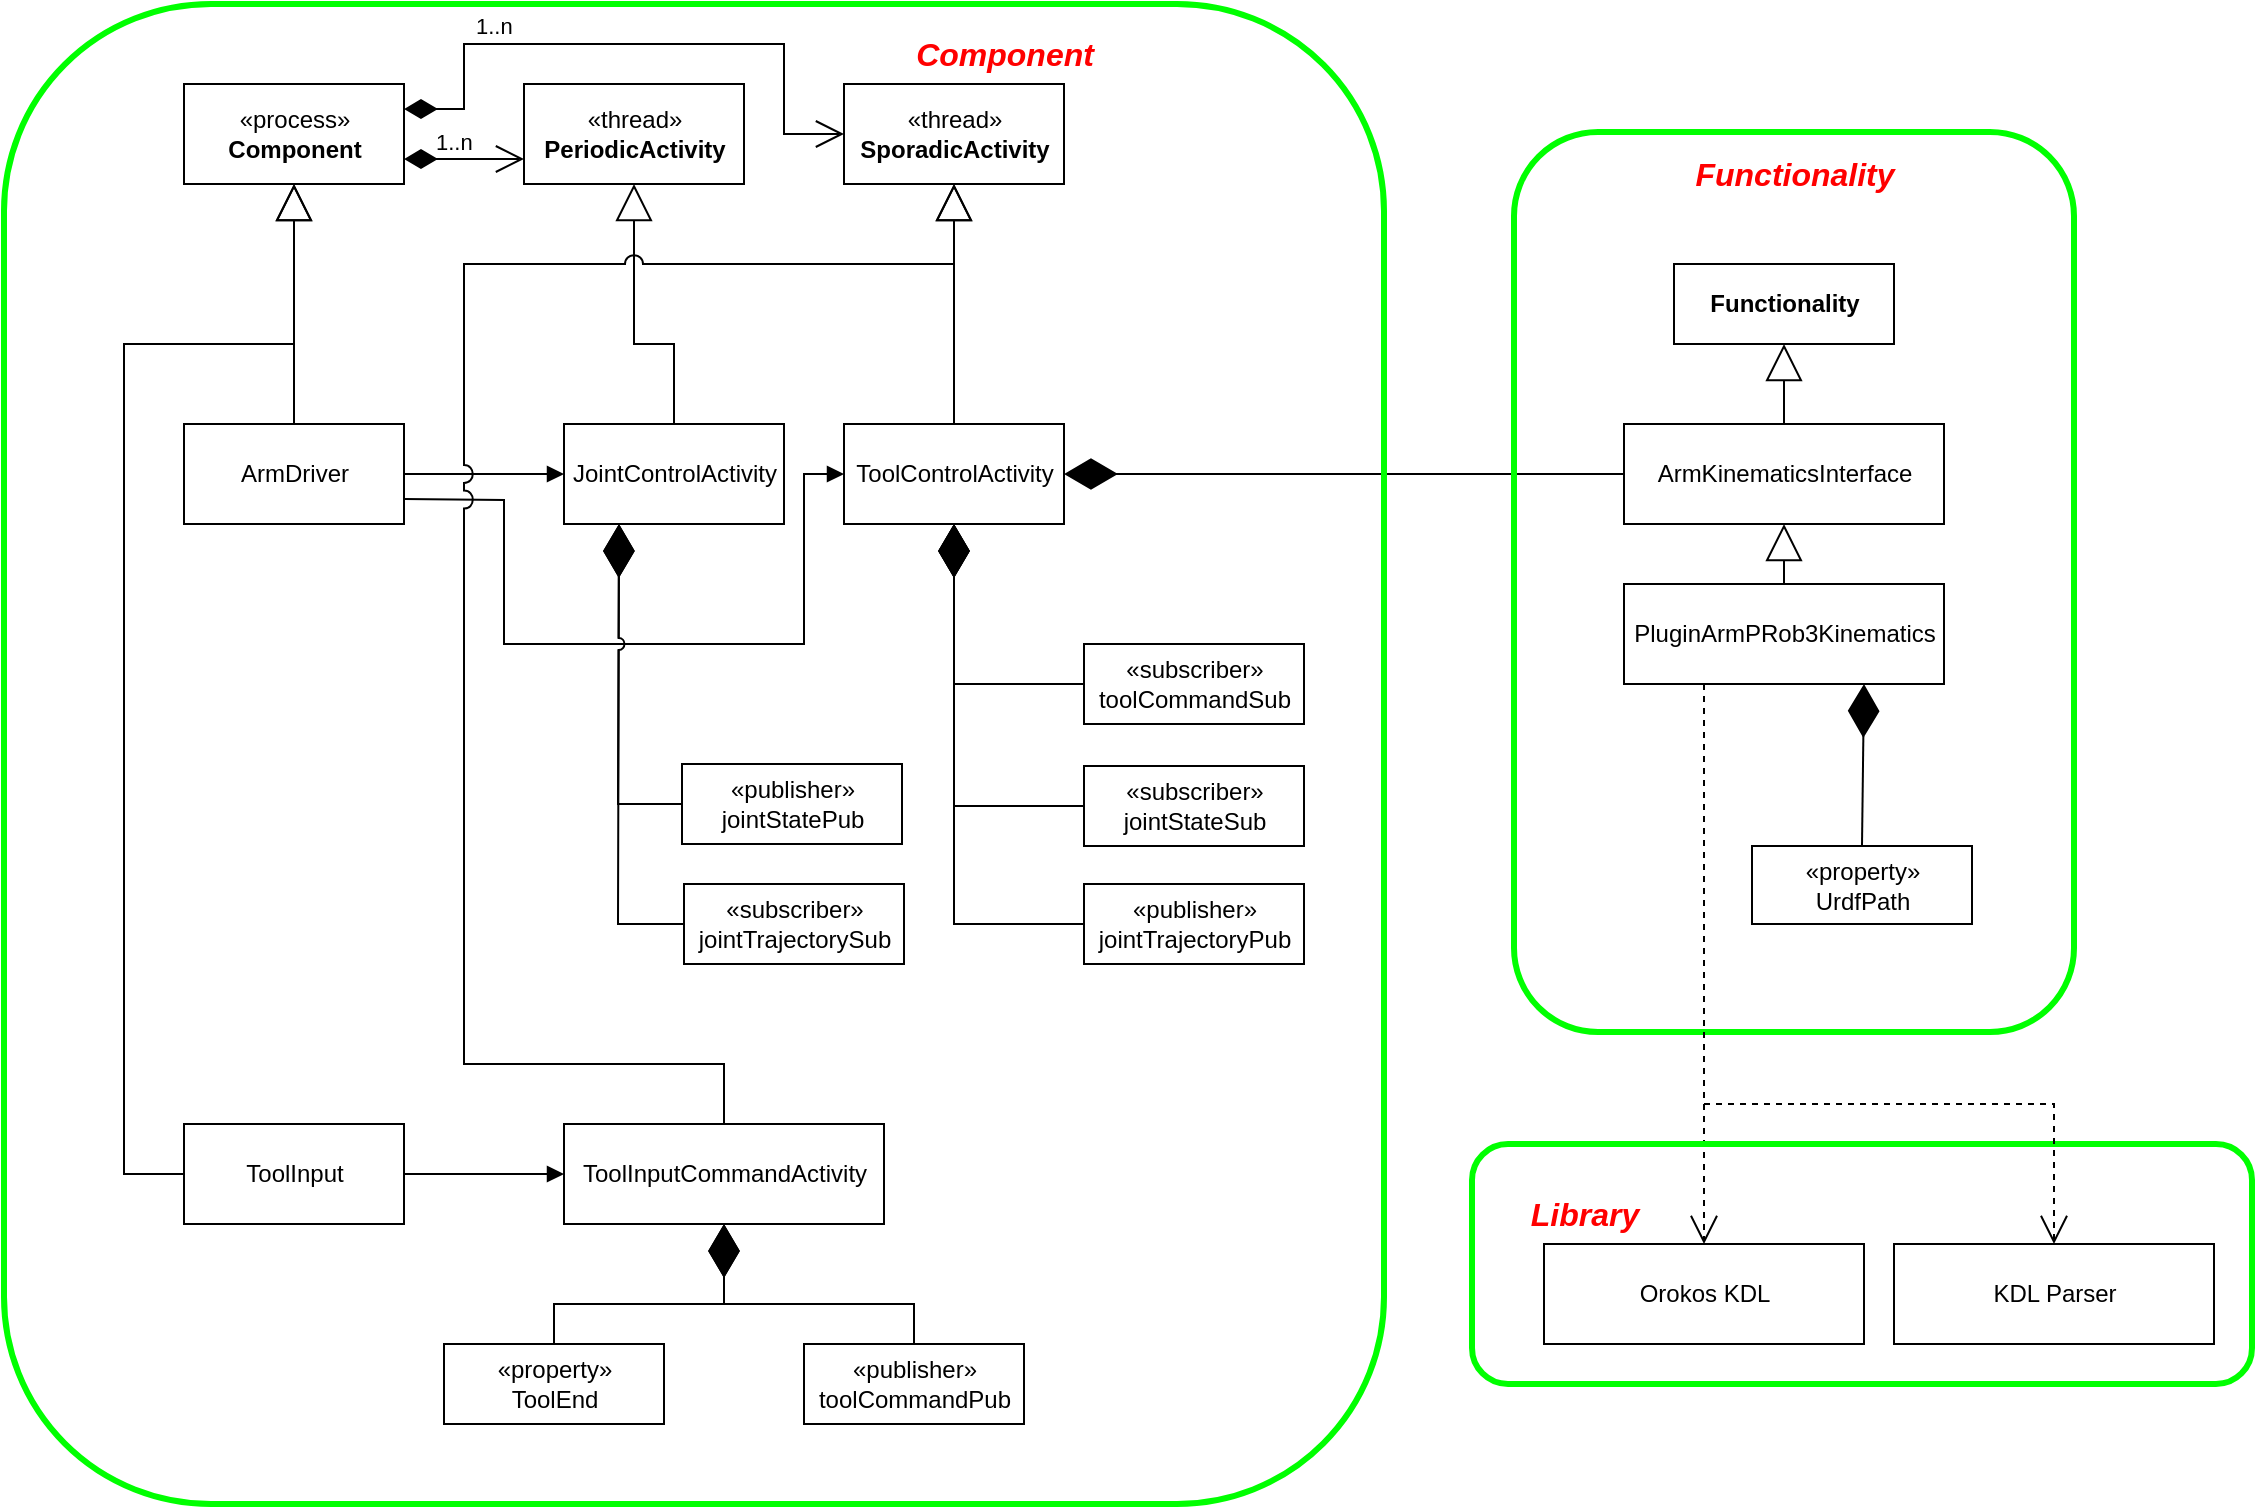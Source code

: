 <mxfile version="20.8.10" type="device"><diagram id="17b2YscEeGw_TPG6Ct53" name="Pagina-1"><mxGraphModel dx="1693" dy="1080" grid="1" gridSize="10" guides="1" tooltips="1" connect="1" arrows="1" fold="1" page="1" pageScale="1" pageWidth="1169" pageHeight="827" math="0" shadow="0"><root><mxCell id="0"/><mxCell id="1" parent="0"/><mxCell id="a2L87LbBRsByHuLvb8Z1-3" value="«process»&lt;br&gt;&lt;b&gt;Component&lt;/b&gt;" style="html=1;" parent="1" vertex="1"><mxGeometry x="120" y="70" width="110" height="50" as="geometry"/></mxCell><mxCell id="a2L87LbBRsByHuLvb8Z1-4" value="«thread»&lt;br&gt;&lt;b&gt;SporadicActivity&lt;/b&gt;" style="html=1;" parent="1" vertex="1"><mxGeometry x="450" y="70" width="110" height="50" as="geometry"/></mxCell><mxCell id="a2L87LbBRsByHuLvb8Z1-5" value="ArmDriver" style="html=1;" parent="1" vertex="1"><mxGeometry x="120" y="240" width="110" height="50" as="geometry"/></mxCell><mxCell id="a2L87LbBRsByHuLvb8Z1-6" value="1..n" style="endArrow=open;html=1;endSize=12;startArrow=diamondThin;startSize=14;startFill=1;edgeStyle=orthogonalEdgeStyle;align=left;verticalAlign=bottom;rounded=0;exitX=1;exitY=0.25;exitDx=0;exitDy=0;entryX=0;entryY=0.5;entryDx=0;entryDy=0;" parent="1" source="a2L87LbBRsByHuLvb8Z1-3" target="a2L87LbBRsByHuLvb8Z1-4" edge="1"><mxGeometry x="-0.556" relative="1" as="geometry"><mxPoint x="260" y="120" as="sourcePoint"/><mxPoint x="290" y="70" as="targetPoint"/><mxPoint as="offset"/><Array as="points"><mxPoint x="260" y="83"/><mxPoint x="260" y="50"/><mxPoint x="420" y="50"/><mxPoint x="420" y="95"/></Array></mxGeometry></mxCell><mxCell id="a2L87LbBRsByHuLvb8Z1-7" value="" style="endArrow=block;endSize=16;endFill=0;html=1;rounded=0;entryX=0.5;entryY=1;entryDx=0;entryDy=0;exitX=0.5;exitY=0;exitDx=0;exitDy=0;" parent="1" source="a2L87LbBRsByHuLvb8Z1-5" target="a2L87LbBRsByHuLvb8Z1-3" edge="1"><mxGeometry width="160" relative="1" as="geometry"><mxPoint x="540" y="410" as="sourcePoint"/><mxPoint x="700" y="410" as="targetPoint"/></mxGeometry></mxCell><mxCell id="a2L87LbBRsByHuLvb8Z1-8" value="JointControlActivity" style="html=1;" parent="1" vertex="1"><mxGeometry x="310" y="240" width="110" height="50" as="geometry"/></mxCell><mxCell id="a2L87LbBRsByHuLvb8Z1-9" value="ToolControlActivity" style="html=1;" parent="1" vertex="1"><mxGeometry x="450" y="240" width="110" height="50" as="geometry"/></mxCell><mxCell id="a2L87LbBRsByHuLvb8Z1-10" value="" style="endArrow=block;endSize=16;endFill=0;html=1;rounded=0;exitX=0.5;exitY=0;exitDx=0;exitDy=0;entryX=0.5;entryY=1;entryDx=0;entryDy=0;" parent="1" source="a2L87LbBRsByHuLvb8Z1-8" target="37i3AzQQ2Q2xzamSOdDH-13" edge="1"><mxGeometry width="160" relative="1" as="geometry"><mxPoint x="185" y="250" as="sourcePoint"/><mxPoint x="390" y="150" as="targetPoint"/><Array as="points"><mxPoint x="365" y="200"/><mxPoint x="345" y="200"/></Array></mxGeometry></mxCell><mxCell id="a2L87LbBRsByHuLvb8Z1-11" value="" style="endArrow=block;endSize=16;endFill=0;html=1;rounded=0;exitX=0.5;exitY=0;exitDx=0;exitDy=0;entryX=0.5;entryY=1;entryDx=0;entryDy=0;" parent="1" source="a2L87LbBRsByHuLvb8Z1-9" target="a2L87LbBRsByHuLvb8Z1-4" edge="1"><mxGeometry width="160" relative="1" as="geometry"><mxPoint x="375" y="250" as="sourcePoint"/><mxPoint x="480" y="170" as="targetPoint"/><Array as="points"><mxPoint x="505" y="200"/></Array></mxGeometry></mxCell><mxCell id="a2L87LbBRsByHuLvb8Z1-13" value="" style="html=1;verticalAlign=bottom;endArrow=block;rounded=0;entryX=0;entryY=0.5;entryDx=0;entryDy=0;exitX=1;exitY=0.5;exitDx=0;exitDy=0;" parent="1" source="a2L87LbBRsByHuLvb8Z1-5" target="a2L87LbBRsByHuLvb8Z1-8" edge="1"><mxGeometry width="80" relative="1" as="geometry"><mxPoint x="130" y="410" as="sourcePoint"/><mxPoint x="210" y="410" as="targetPoint"/></mxGeometry></mxCell><mxCell id="a2L87LbBRsByHuLvb8Z1-14" value="" style="html=1;verticalAlign=bottom;endArrow=block;rounded=0;entryX=0;entryY=0.5;entryDx=0;entryDy=0;exitX=1;exitY=0.75;exitDx=0;exitDy=0;" parent="1" source="a2L87LbBRsByHuLvb8Z1-5" target="a2L87LbBRsByHuLvb8Z1-9" edge="1"><mxGeometry width="80" relative="1" as="geometry"><mxPoint x="230" y="330" as="sourcePoint"/><mxPoint x="320" y="275" as="targetPoint"/><Array as="points"><mxPoint x="280" y="278"/><mxPoint x="280" y="350"/><mxPoint x="430" y="350"/><mxPoint x="430" y="265"/></Array></mxGeometry></mxCell><mxCell id="a2L87LbBRsByHuLvb8Z1-16" value="&lt;b&gt;Functionality&lt;/b&gt;" style="html=1;" parent="1" vertex="1"><mxGeometry x="865" y="160" width="110" height="40" as="geometry"/></mxCell><mxCell id="a2L87LbBRsByHuLvb8Z1-17" value="ArmKinematicsInterface" style="html=1;" parent="1" vertex="1"><mxGeometry x="840" y="240" width="160" height="50" as="geometry"/></mxCell><mxCell id="a2L87LbBRsByHuLvb8Z1-18" value="PluginArmPRob3Kinematics" style="html=1;" parent="1" vertex="1"><mxGeometry x="840" y="320" width="160" height="50" as="geometry"/></mxCell><mxCell id="a2L87LbBRsByHuLvb8Z1-19" value="«property»&lt;br&gt;UrdfPath" style="html=1;" parent="1" vertex="1"><mxGeometry x="904" y="451" width="110" height="39" as="geometry"/></mxCell><mxCell id="a2L87LbBRsByHuLvb8Z1-21" value="Orokos KDL" style="html=1;" parent="1" vertex="1"><mxGeometry x="800" y="650" width="160" height="50" as="geometry"/></mxCell><mxCell id="a2L87LbBRsByHuLvb8Z1-22" value="" style="endArrow=block;endSize=16;endFill=0;html=1;rounded=0;entryX=0.5;entryY=1;entryDx=0;entryDy=0;exitX=0.5;exitY=0;exitDx=0;exitDy=0;" parent="1" source="a2L87LbBRsByHuLvb8Z1-17" target="a2L87LbBRsByHuLvb8Z1-16" edge="1"><mxGeometry width="160" relative="1" as="geometry"><mxPoint x="355" y="280" as="sourcePoint"/><mxPoint x="355" y="160" as="targetPoint"/></mxGeometry></mxCell><mxCell id="a2L87LbBRsByHuLvb8Z1-23" value="" style="endArrow=block;endSize=16;endFill=0;html=1;rounded=0;entryX=0.5;entryY=1;entryDx=0;entryDy=0;exitX=0.5;exitY=0;exitDx=0;exitDy=0;" parent="1" source="a2L87LbBRsByHuLvb8Z1-18" target="a2L87LbBRsByHuLvb8Z1-17" edge="1"><mxGeometry width="160" relative="1" as="geometry"><mxPoint x="365" y="290" as="sourcePoint"/><mxPoint x="365" y="170" as="targetPoint"/></mxGeometry></mxCell><mxCell id="a2L87LbBRsByHuLvb8Z1-24" value="" style="endArrow=diamondThin;endFill=1;endSize=24;html=1;rounded=0;entryX=0.75;entryY=1;entryDx=0;entryDy=0;exitX=0.5;exitY=0;exitDx=0;exitDy=0;" parent="1" source="a2L87LbBRsByHuLvb8Z1-19" target="a2L87LbBRsByHuLvb8Z1-18" edge="1"><mxGeometry width="160" relative="1" as="geometry"><mxPoint x="580" y="340" as="sourcePoint"/><mxPoint x="740" y="340" as="targetPoint"/></mxGeometry></mxCell><mxCell id="a2L87LbBRsByHuLvb8Z1-25" value="" style="endArrow=open;endSize=12;dashed=1;html=1;rounded=0;entryX=0.5;entryY=0;entryDx=0;entryDy=0;exitX=0.25;exitY=1;exitDx=0;exitDy=0;" parent="1" source="a2L87LbBRsByHuLvb8Z1-18" target="a2L87LbBRsByHuLvb8Z1-21" edge="1"><mxGeometry x="0.74" y="-105" width="160" relative="1" as="geometry"><mxPoint x="780" y="350" as="sourcePoint"/><mxPoint x="740" y="340" as="targetPoint"/><mxPoint as="offset"/></mxGeometry></mxCell><mxCell id="a2L87LbBRsByHuLvb8Z1-26" value="«publisher»&lt;br&gt;jointTrajectoryPub" style="html=1;" parent="1" vertex="1"><mxGeometry x="570" y="470" width="110" height="40" as="geometry"/></mxCell><mxCell id="a2L87LbBRsByHuLvb8Z1-27" value="«subscriber»&lt;br&gt;jointStateSub" style="html=1;" parent="1" vertex="1"><mxGeometry x="570" y="411" width="110" height="40" as="geometry"/></mxCell><mxCell id="a2L87LbBRsByHuLvb8Z1-28" value="«subscriber»&lt;br&gt;toolCommandSub" style="html=1;" parent="1" vertex="1"><mxGeometry x="570" y="350" width="110" height="40" as="geometry"/></mxCell><mxCell id="a2L87LbBRsByHuLvb8Z1-29" value="" style="endArrow=diamondThin;endFill=1;endSize=24;html=1;rounded=0;entryX=0.5;entryY=1;entryDx=0;entryDy=0;exitX=0;exitY=0.5;exitDx=0;exitDy=0;" parent="1" source="a2L87LbBRsByHuLvb8Z1-27" target="a2L87LbBRsByHuLvb8Z1-9" edge="1"><mxGeometry width="160" relative="1" as="geometry"><mxPoint x="959" y="421" as="sourcePoint"/><mxPoint x="960" y="340" as="targetPoint"/><Array as="points"><mxPoint x="505" y="431"/></Array></mxGeometry></mxCell><mxCell id="a2L87LbBRsByHuLvb8Z1-30" value="" style="endArrow=diamondThin;endFill=1;endSize=24;html=1;rounded=0;entryX=0.5;entryY=1;entryDx=0;entryDy=0;exitX=0;exitY=0.5;exitDx=0;exitDy=0;" parent="1" source="a2L87LbBRsByHuLvb8Z1-28" target="a2L87LbBRsByHuLvb8Z1-9" edge="1"><mxGeometry width="160" relative="1" as="geometry"><mxPoint x="515" y="360" as="sourcePoint"/><mxPoint x="515" y="300" as="targetPoint"/><Array as="points"><mxPoint x="505" y="370"/><mxPoint x="505" y="330"/></Array></mxGeometry></mxCell><mxCell id="a2L87LbBRsByHuLvb8Z1-31" value="" style="endArrow=diamondThin;endFill=1;endSize=24;html=1;rounded=0;entryX=0.5;entryY=1;entryDx=0;entryDy=0;exitX=0;exitY=0.5;exitDx=0;exitDy=0;" parent="1" source="a2L87LbBRsByHuLvb8Z1-26" target="a2L87LbBRsByHuLvb8Z1-9" edge="1"><mxGeometry width="160" relative="1" as="geometry"><mxPoint x="550" y="500" as="sourcePoint"/><mxPoint x="515" y="300" as="targetPoint"/><Array as="points"><mxPoint x="505" y="490"/><mxPoint x="505" y="330"/></Array></mxGeometry></mxCell><mxCell id="a2L87LbBRsByHuLvb8Z1-32" value="" style="endArrow=diamondThin;endFill=1;endSize=24;html=1;rounded=0;entryX=1;entryY=0.5;entryDx=0;entryDy=0;exitX=0;exitY=0.5;exitDx=0;exitDy=0;" parent="1" source="a2L87LbBRsByHuLvb8Z1-17" target="a2L87LbBRsByHuLvb8Z1-9" edge="1"><mxGeometry width="160" relative="1" as="geometry"><mxPoint x="959" y="421" as="sourcePoint"/><mxPoint x="960" y="340" as="targetPoint"/></mxGeometry></mxCell><mxCell id="a2L87LbBRsByHuLvb8Z1-33" value="ToolInput" style="html=1;" parent="1" vertex="1"><mxGeometry x="120" y="590" width="110" height="50" as="geometry"/></mxCell><mxCell id="a2L87LbBRsByHuLvb8Z1-34" value="" style="endArrow=block;endSize=16;endFill=0;html=1;rounded=0;exitX=0;exitY=0.5;exitDx=0;exitDy=0;entryX=0.5;entryY=1;entryDx=0;entryDy=0;" parent="1" source="a2L87LbBRsByHuLvb8Z1-33" target="a2L87LbBRsByHuLvb8Z1-3" edge="1"><mxGeometry width="160" relative="1" as="geometry"><mxPoint x="185" y="250" as="sourcePoint"/><mxPoint x="160" y="130" as="targetPoint"/><Array as="points"><mxPoint x="90" y="615"/><mxPoint x="90" y="200"/><mxPoint x="175" y="200"/></Array></mxGeometry></mxCell><mxCell id="a2L87LbBRsByHuLvb8Z1-35" value="ToolInputCommandActivity" style="html=1;" parent="1" vertex="1"><mxGeometry x="310" y="590" width="160" height="50" as="geometry"/></mxCell><mxCell id="a2L87LbBRsByHuLvb8Z1-36" value="" style="endArrow=block;endSize=16;endFill=0;html=1;rounded=0;entryX=0.5;entryY=1;entryDx=0;entryDy=0;jumpStyle=arc;jumpSize=9;" parent="1" source="a2L87LbBRsByHuLvb8Z1-35" target="a2L87LbBRsByHuLvb8Z1-4" edge="1"><mxGeometry width="160" relative="1" as="geometry"><mxPoint x="185" y="250" as="sourcePoint"/><mxPoint x="360" y="150" as="targetPoint"/><Array as="points"><mxPoint x="390" y="560"/><mxPoint x="260" y="560"/><mxPoint x="260" y="160"/><mxPoint x="505" y="160"/></Array></mxGeometry></mxCell><mxCell id="a2L87LbBRsByHuLvb8Z1-37" value="«property»&lt;br&gt;ToolEnd" style="html=1;" parent="1" vertex="1"><mxGeometry x="250" y="700" width="110" height="40" as="geometry"/></mxCell><mxCell id="a2L87LbBRsByHuLvb8Z1-38" value="" style="endArrow=diamondThin;endFill=1;endSize=24;html=1;rounded=0;entryX=0.5;entryY=1;entryDx=0;entryDy=0;exitX=0.5;exitY=0;exitDx=0;exitDy=0;" parent="1" source="a2L87LbBRsByHuLvb8Z1-37" target="a2L87LbBRsByHuLvb8Z1-35" edge="1"><mxGeometry width="160" relative="1" as="geometry"><mxPoint x="969" y="561" as="sourcePoint"/><mxPoint x="970" y="480" as="targetPoint"/><Array as="points"><mxPoint x="305" y="680"/><mxPoint x="390" y="680"/></Array></mxGeometry></mxCell><mxCell id="a2L87LbBRsByHuLvb8Z1-39" value="«publisher»&lt;br&gt;toolCommandPub" style="html=1;" parent="1" vertex="1"><mxGeometry x="430" y="700" width="110" height="40" as="geometry"/></mxCell><mxCell id="a2L87LbBRsByHuLvb8Z1-40" value="" style="endArrow=diamondThin;endFill=1;endSize=24;html=1;rounded=0;entryX=0.5;entryY=1;entryDx=0;entryDy=0;exitX=0.5;exitY=0;exitDx=0;exitDy=0;" parent="1" source="a2L87LbBRsByHuLvb8Z1-39" target="a2L87LbBRsByHuLvb8Z1-35" edge="1"><mxGeometry width="160" relative="1" as="geometry"><mxPoint x="315" y="710" as="sourcePoint"/><mxPoint x="400" y="650" as="targetPoint"/><Array as="points"><mxPoint x="485" y="680"/><mxPoint x="390" y="680"/></Array></mxGeometry></mxCell><mxCell id="a2L87LbBRsByHuLvb8Z1-41" value="" style="html=1;verticalAlign=bottom;endArrow=block;rounded=0;entryX=0;entryY=0.5;entryDx=0;entryDy=0;exitX=1;exitY=0.5;exitDx=0;exitDy=0;" parent="1" source="a2L87LbBRsByHuLvb8Z1-33" target="a2L87LbBRsByHuLvb8Z1-35" edge="1"><mxGeometry width="80" relative="1" as="geometry"><mxPoint x="240" y="570" as="sourcePoint"/><mxPoint x="320" y="570" as="targetPoint"/></mxGeometry></mxCell><mxCell id="37i3AzQQ2Q2xzamSOdDH-1" value="«publisher»&lt;br&gt;jointStatePub" style="html=1;" vertex="1" parent="1"><mxGeometry x="369" y="410" width="110" height="40" as="geometry"/></mxCell><mxCell id="37i3AzQQ2Q2xzamSOdDH-2" value="«subscriber»&lt;br&gt;jointTrajectorySub" style="html=1;" vertex="1" parent="1"><mxGeometry x="370" y="470" width="110" height="40" as="geometry"/></mxCell><mxCell id="37i3AzQQ2Q2xzamSOdDH-5" value="" style="endArrow=diamondThin;endFill=1;endSize=24;html=1;rounded=0;entryX=0.25;entryY=1;entryDx=0;entryDy=0;exitX=0;exitY=0.5;exitDx=0;exitDy=0;jumpStyle=gap;" edge="1" parent="1" source="37i3AzQQ2Q2xzamSOdDH-2" target="a2L87LbBRsByHuLvb8Z1-8"><mxGeometry width="160" relative="1" as="geometry"><mxPoint x="460" y="560" as="sourcePoint"/><mxPoint x="620" y="560" as="targetPoint"/><Array as="points"><mxPoint x="337" y="490"/></Array></mxGeometry></mxCell><mxCell id="37i3AzQQ2Q2xzamSOdDH-6" value="" style="endArrow=diamondThin;endFill=1;endSize=24;html=1;rounded=0;entryX=0.25;entryY=1;entryDx=0;entryDy=0;exitX=0;exitY=0.5;exitDx=0;exitDy=0;jumpStyle=arc;" edge="1" parent="1" source="37i3AzQQ2Q2xzamSOdDH-1" target="a2L87LbBRsByHuLvb8Z1-8"><mxGeometry width="160" relative="1" as="geometry"><mxPoint x="380" y="500" as="sourcePoint"/><mxPoint x="347.5" y="300" as="targetPoint"/><Array as="points"><mxPoint x="337" y="430"/></Array></mxGeometry></mxCell><mxCell id="37i3AzQQ2Q2xzamSOdDH-7" value="" style="rounded=1;whiteSpace=wrap;html=1;fillColor=none;strokeColor=#00FF00;strokeWidth=3;" vertex="1" parent="1"><mxGeometry x="30" y="30" width="690" height="750" as="geometry"/></mxCell><mxCell id="37i3AzQQ2Q2xzamSOdDH-8" value="" style="rounded=1;whiteSpace=wrap;html=1;fillColor=none;strokeColor=#00FF00;strokeWidth=3;" vertex="1" parent="1"><mxGeometry x="785" y="94" width="280" height="450" as="geometry"/></mxCell><mxCell id="37i3AzQQ2Q2xzamSOdDH-9" value="" style="rounded=1;whiteSpace=wrap;html=1;fillColor=none;strokeColor=#00FF00;strokeWidth=3;" vertex="1" parent="1"><mxGeometry x="764" y="600" width="390" height="120" as="geometry"/></mxCell><mxCell id="37i3AzQQ2Q2xzamSOdDH-10" value="&lt;b&gt;&lt;i&gt;&lt;font color=&quot;#ff0000&quot; style=&quot;font-size: 16px;&quot;&gt;Functionality&lt;/font&gt;&lt;/i&gt;&lt;/b&gt;" style="text;html=1;align=center;verticalAlign=middle;resizable=0;points=[];autosize=1;strokeColor=none;fillColor=none;" vertex="1" parent="1"><mxGeometry x="865" y="100" width="120" height="30" as="geometry"/></mxCell><mxCell id="37i3AzQQ2Q2xzamSOdDH-11" value="&lt;b&gt;&lt;i&gt;&lt;font color=&quot;#ff0000&quot; style=&quot;font-size: 16px;&quot;&gt;Component&lt;/font&gt;&lt;/i&gt;&lt;/b&gt;" style="text;html=1;align=center;verticalAlign=middle;resizable=0;points=[];autosize=1;strokeColor=none;fillColor=none;" vertex="1" parent="1"><mxGeometry x="475" y="40" width="110" height="30" as="geometry"/></mxCell><mxCell id="37i3AzQQ2Q2xzamSOdDH-12" value="&lt;b&gt;&lt;i&gt;&lt;font color=&quot;#ff0000&quot; style=&quot;font-size: 16px;&quot;&gt;Library&lt;/font&gt;&lt;/i&gt;&lt;/b&gt;" style="text;html=1;align=center;verticalAlign=middle;resizable=0;points=[];autosize=1;strokeColor=none;fillColor=none;" vertex="1" parent="1"><mxGeometry x="780" y="620" width="80" height="30" as="geometry"/></mxCell><mxCell id="37i3AzQQ2Q2xzamSOdDH-13" value="«thread»&lt;br&gt;&lt;b&gt;PeriodicActivity&lt;/b&gt;" style="html=1;" vertex="1" parent="1"><mxGeometry x="290" y="70" width="110" height="50" as="geometry"/></mxCell><mxCell id="37i3AzQQ2Q2xzamSOdDH-15" value="1..n" style="endArrow=open;html=1;endSize=12;startArrow=diamondThin;startSize=14;startFill=1;edgeStyle=orthogonalEdgeStyle;align=left;verticalAlign=bottom;rounded=0;exitX=1;exitY=0.75;exitDx=0;exitDy=0;entryX=0;entryY=0.75;entryDx=0;entryDy=0;" edge="1" parent="1" source="a2L87LbBRsByHuLvb8Z1-3" target="37i3AzQQ2Q2xzamSOdDH-13"><mxGeometry x="-0.556" relative="1" as="geometry"><mxPoint x="235" y="107.47" as="sourcePoint"/><mxPoint x="455" y="119.97" as="targetPoint"/><mxPoint as="offset"/><Array as="points"><mxPoint x="265" y="107"/><mxPoint x="280" y="108"/></Array></mxGeometry></mxCell><mxCell id="37i3AzQQ2Q2xzamSOdDH-16" value="KDL Parser" style="html=1;" vertex="1" parent="1"><mxGeometry x="975" y="650" width="160" height="50" as="geometry"/></mxCell><mxCell id="37i3AzQQ2Q2xzamSOdDH-17" value="" style="endArrow=open;endSize=12;dashed=1;html=1;rounded=0;entryX=0.5;entryY=0;entryDx=0;entryDy=0;exitX=0.25;exitY=1;exitDx=0;exitDy=0;" edge="1" parent="1" source="a2L87LbBRsByHuLvb8Z1-18" target="37i3AzQQ2Q2xzamSOdDH-16"><mxGeometry x="0.74" y="-105" width="160" relative="1" as="geometry"><mxPoint x="890" y="380" as="sourcePoint"/><mxPoint x="890" y="660.0" as="targetPoint"/><mxPoint as="offset"/><Array as="points"><mxPoint x="880" y="580"/><mxPoint x="1055" y="580"/></Array></mxGeometry></mxCell></root></mxGraphModel></diagram></mxfile>